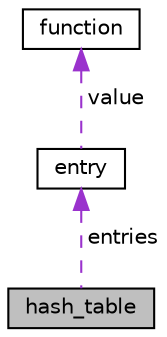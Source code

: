 digraph "hash_table"
{
  edge [fontname="Helvetica",fontsize="10",labelfontname="Helvetica",labelfontsize="10"];
  node [fontname="Helvetica",fontsize="10",shape=record];
  Node1 [label="hash_table",height=0.2,width=0.4,color="black", fillcolor="grey75", style="filled", fontcolor="black"];
  Node2 -> Node1 [dir="back",color="darkorchid3",fontsize="10",style="dashed",label=" entries" ];
  Node2 [label="entry",height=0.2,width=0.4,color="black", fillcolor="white", style="filled",URL="$structentry.html"];
  Node3 -> Node2 [dir="back",color="darkorchid3",fontsize="10",style="dashed",label=" value" ];
  Node3 [label="function",height=0.2,width=0.4,color="black", fillcolor="white", style="filled",URL="$structfunction.html"];
}
